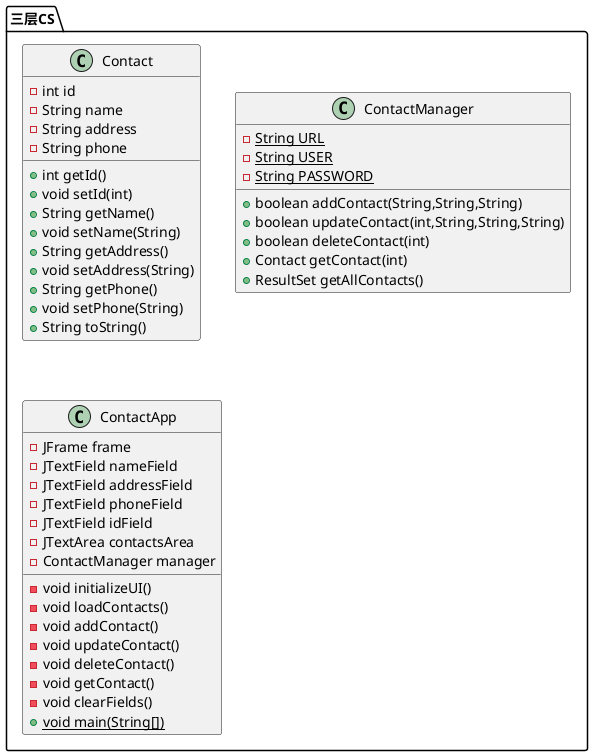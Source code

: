 @startuml
class 三层CS.Contact {
- int id
- String name
- String address
- String phone
+ int getId()
+ void setId(int)
+ String getName()
+ void setName(String)
+ String getAddress()
+ void setAddress(String)
+ String getPhone()
+ void setPhone(String)
+ String toString()
}


class 三层CS.ContactManager {
- {static} String URL
- {static} String USER
- {static} String PASSWORD
+ boolean addContact(String,String,String)
+ boolean updateContact(int,String,String,String)
+ boolean deleteContact(int)
+ Contact getContact(int)
+ ResultSet getAllContacts()
}


class 三层CS.ContactApp {
- JFrame frame
- JTextField nameField
- JTextField addressField
- JTextField phoneField
- JTextField idField
- JTextArea contactsArea
- ContactManager manager
- void initializeUI()
- void loadContacts()
- void addContact()
- void updateContact()
- void deleteContact()
- void getContact()
- void clearFields()
+ {static} void main(String[])
}


@enduml